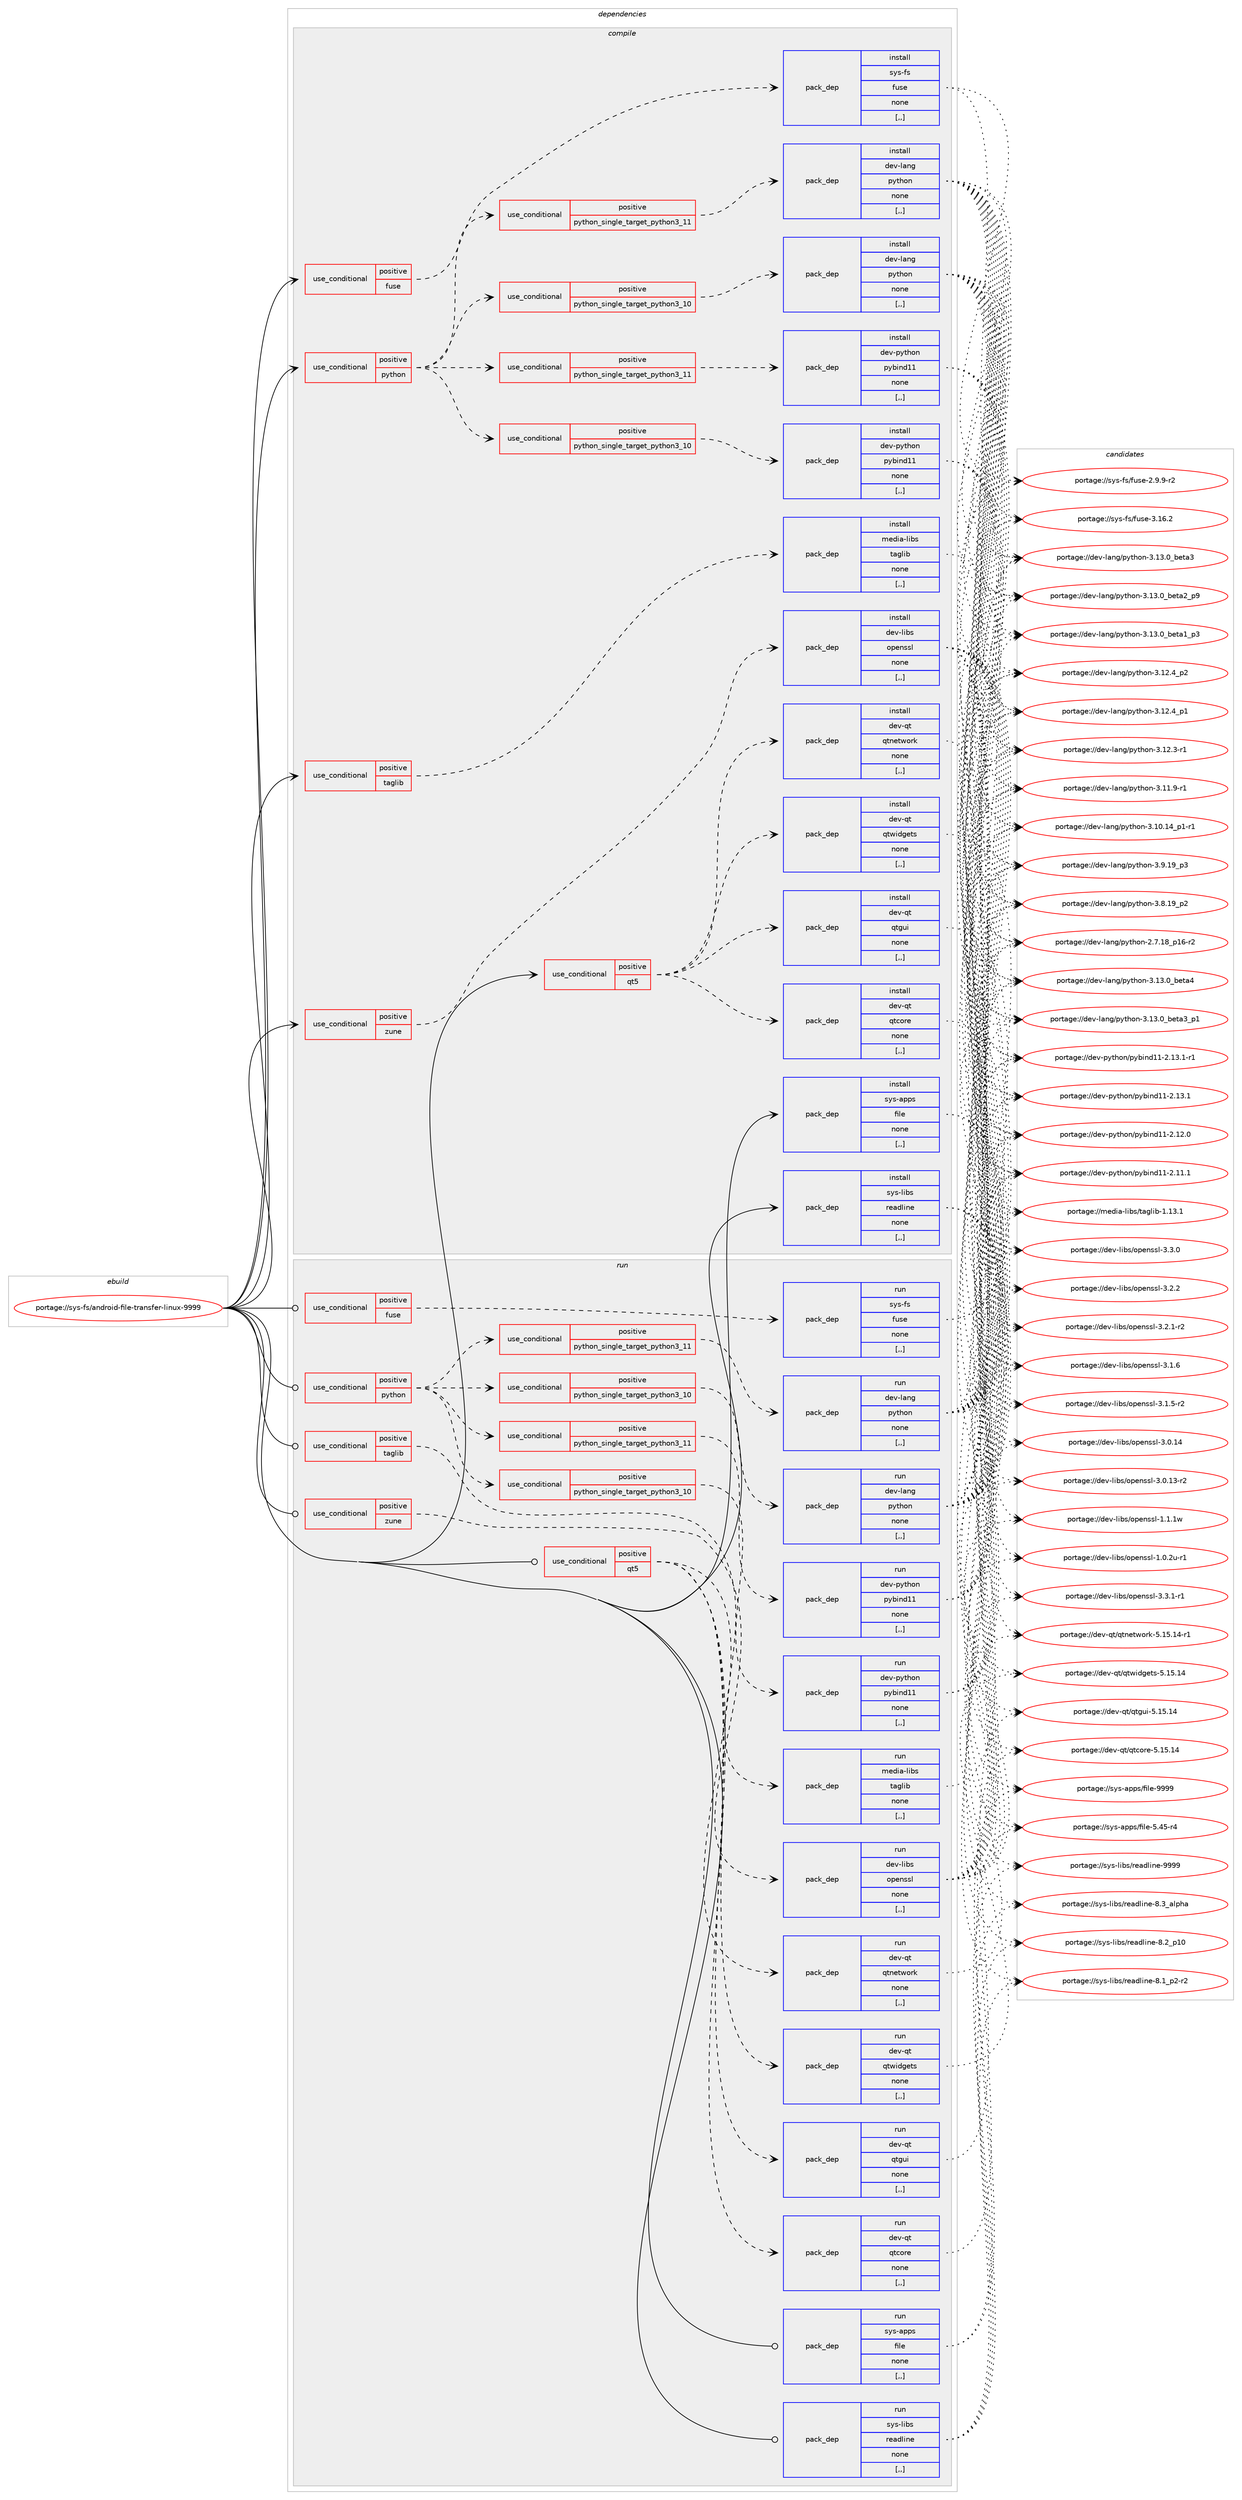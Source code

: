 digraph prolog {

# *************
# Graph options
# *************

newrank=true;
concentrate=true;
compound=true;
graph [rankdir=LR,fontname=Helvetica,fontsize=10,ranksep=1.5];#, ranksep=2.5, nodesep=0.2];
edge  [arrowhead=vee];
node  [fontname=Helvetica,fontsize=10];

# **********
# The ebuild
# **********

subgraph cluster_leftcol {
color=gray;
label=<<i>ebuild</i>>;
id [label="portage://sys-fs/android-file-transfer-linux-9999", color=red, width=4, href="../sys-fs/android-file-transfer-linux-9999.svg"];
}

# ****************
# The dependencies
# ****************

subgraph cluster_midcol {
color=gray;
label=<<i>dependencies</i>>;
subgraph cluster_compile {
fillcolor="#eeeeee";
style=filled;
label=<<i>compile</i>>;
subgraph cond115797 {
dependency434969 [label=<<TABLE BORDER="0" CELLBORDER="1" CELLSPACING="0" CELLPADDING="4"><TR><TD ROWSPAN="3" CELLPADDING="10">use_conditional</TD></TR><TR><TD>positive</TD></TR><TR><TD>fuse</TD></TR></TABLE>>, shape=none, color=red];
subgraph pack316204 {
dependency434970 [label=<<TABLE BORDER="0" CELLBORDER="1" CELLSPACING="0" CELLPADDING="4" WIDTH="220"><TR><TD ROWSPAN="6" CELLPADDING="30">pack_dep</TD></TR><TR><TD WIDTH="110">install</TD></TR><TR><TD>sys-fs</TD></TR><TR><TD>fuse</TD></TR><TR><TD>none</TD></TR><TR><TD>[,,]</TD></TR></TABLE>>, shape=none, color=blue];
}
dependency434969:e -> dependency434970:w [weight=20,style="dashed",arrowhead="vee"];
}
id:e -> dependency434969:w [weight=20,style="solid",arrowhead="vee"];
subgraph cond115798 {
dependency434971 [label=<<TABLE BORDER="0" CELLBORDER="1" CELLSPACING="0" CELLPADDING="4"><TR><TD ROWSPAN="3" CELLPADDING="10">use_conditional</TD></TR><TR><TD>positive</TD></TR><TR><TD>python</TD></TR></TABLE>>, shape=none, color=red];
subgraph cond115799 {
dependency434972 [label=<<TABLE BORDER="0" CELLBORDER="1" CELLSPACING="0" CELLPADDING="4"><TR><TD ROWSPAN="3" CELLPADDING="10">use_conditional</TD></TR><TR><TD>positive</TD></TR><TR><TD>python_single_target_python3_10</TD></TR></TABLE>>, shape=none, color=red];
subgraph pack316205 {
dependency434973 [label=<<TABLE BORDER="0" CELLBORDER="1" CELLSPACING="0" CELLPADDING="4" WIDTH="220"><TR><TD ROWSPAN="6" CELLPADDING="30">pack_dep</TD></TR><TR><TD WIDTH="110">install</TD></TR><TR><TD>dev-lang</TD></TR><TR><TD>python</TD></TR><TR><TD>none</TD></TR><TR><TD>[,,]</TD></TR></TABLE>>, shape=none, color=blue];
}
dependency434972:e -> dependency434973:w [weight=20,style="dashed",arrowhead="vee"];
}
dependency434971:e -> dependency434972:w [weight=20,style="dashed",arrowhead="vee"];
subgraph cond115800 {
dependency434974 [label=<<TABLE BORDER="0" CELLBORDER="1" CELLSPACING="0" CELLPADDING="4"><TR><TD ROWSPAN="3" CELLPADDING="10">use_conditional</TD></TR><TR><TD>positive</TD></TR><TR><TD>python_single_target_python3_11</TD></TR></TABLE>>, shape=none, color=red];
subgraph pack316206 {
dependency434975 [label=<<TABLE BORDER="0" CELLBORDER="1" CELLSPACING="0" CELLPADDING="4" WIDTH="220"><TR><TD ROWSPAN="6" CELLPADDING="30">pack_dep</TD></TR><TR><TD WIDTH="110">install</TD></TR><TR><TD>dev-lang</TD></TR><TR><TD>python</TD></TR><TR><TD>none</TD></TR><TR><TD>[,,]</TD></TR></TABLE>>, shape=none, color=blue];
}
dependency434974:e -> dependency434975:w [weight=20,style="dashed",arrowhead="vee"];
}
dependency434971:e -> dependency434974:w [weight=20,style="dashed",arrowhead="vee"];
subgraph cond115801 {
dependency434976 [label=<<TABLE BORDER="0" CELLBORDER="1" CELLSPACING="0" CELLPADDING="4"><TR><TD ROWSPAN="3" CELLPADDING="10">use_conditional</TD></TR><TR><TD>positive</TD></TR><TR><TD>python_single_target_python3_10</TD></TR></TABLE>>, shape=none, color=red];
subgraph pack316207 {
dependency434977 [label=<<TABLE BORDER="0" CELLBORDER="1" CELLSPACING="0" CELLPADDING="4" WIDTH="220"><TR><TD ROWSPAN="6" CELLPADDING="30">pack_dep</TD></TR><TR><TD WIDTH="110">install</TD></TR><TR><TD>dev-python</TD></TR><TR><TD>pybind11</TD></TR><TR><TD>none</TD></TR><TR><TD>[,,]</TD></TR></TABLE>>, shape=none, color=blue];
}
dependency434976:e -> dependency434977:w [weight=20,style="dashed",arrowhead="vee"];
}
dependency434971:e -> dependency434976:w [weight=20,style="dashed",arrowhead="vee"];
subgraph cond115802 {
dependency434978 [label=<<TABLE BORDER="0" CELLBORDER="1" CELLSPACING="0" CELLPADDING="4"><TR><TD ROWSPAN="3" CELLPADDING="10">use_conditional</TD></TR><TR><TD>positive</TD></TR><TR><TD>python_single_target_python3_11</TD></TR></TABLE>>, shape=none, color=red];
subgraph pack316208 {
dependency434979 [label=<<TABLE BORDER="0" CELLBORDER="1" CELLSPACING="0" CELLPADDING="4" WIDTH="220"><TR><TD ROWSPAN="6" CELLPADDING="30">pack_dep</TD></TR><TR><TD WIDTH="110">install</TD></TR><TR><TD>dev-python</TD></TR><TR><TD>pybind11</TD></TR><TR><TD>none</TD></TR><TR><TD>[,,]</TD></TR></TABLE>>, shape=none, color=blue];
}
dependency434978:e -> dependency434979:w [weight=20,style="dashed",arrowhead="vee"];
}
dependency434971:e -> dependency434978:w [weight=20,style="dashed",arrowhead="vee"];
}
id:e -> dependency434971:w [weight=20,style="solid",arrowhead="vee"];
subgraph cond115803 {
dependency434980 [label=<<TABLE BORDER="0" CELLBORDER="1" CELLSPACING="0" CELLPADDING="4"><TR><TD ROWSPAN="3" CELLPADDING="10">use_conditional</TD></TR><TR><TD>positive</TD></TR><TR><TD>qt5</TD></TR></TABLE>>, shape=none, color=red];
subgraph pack316209 {
dependency434981 [label=<<TABLE BORDER="0" CELLBORDER="1" CELLSPACING="0" CELLPADDING="4" WIDTH="220"><TR><TD ROWSPAN="6" CELLPADDING="30">pack_dep</TD></TR><TR><TD WIDTH="110">install</TD></TR><TR><TD>dev-qt</TD></TR><TR><TD>qtcore</TD></TR><TR><TD>none</TD></TR><TR><TD>[,,]</TD></TR></TABLE>>, shape=none, color=blue];
}
dependency434980:e -> dependency434981:w [weight=20,style="dashed",arrowhead="vee"];
subgraph pack316210 {
dependency434982 [label=<<TABLE BORDER="0" CELLBORDER="1" CELLSPACING="0" CELLPADDING="4" WIDTH="220"><TR><TD ROWSPAN="6" CELLPADDING="30">pack_dep</TD></TR><TR><TD WIDTH="110">install</TD></TR><TR><TD>dev-qt</TD></TR><TR><TD>qtgui</TD></TR><TR><TD>none</TD></TR><TR><TD>[,,]</TD></TR></TABLE>>, shape=none, color=blue];
}
dependency434980:e -> dependency434982:w [weight=20,style="dashed",arrowhead="vee"];
subgraph pack316211 {
dependency434983 [label=<<TABLE BORDER="0" CELLBORDER="1" CELLSPACING="0" CELLPADDING="4" WIDTH="220"><TR><TD ROWSPAN="6" CELLPADDING="30">pack_dep</TD></TR><TR><TD WIDTH="110">install</TD></TR><TR><TD>dev-qt</TD></TR><TR><TD>qtnetwork</TD></TR><TR><TD>none</TD></TR><TR><TD>[,,]</TD></TR></TABLE>>, shape=none, color=blue];
}
dependency434980:e -> dependency434983:w [weight=20,style="dashed",arrowhead="vee"];
subgraph pack316212 {
dependency434984 [label=<<TABLE BORDER="0" CELLBORDER="1" CELLSPACING="0" CELLPADDING="4" WIDTH="220"><TR><TD ROWSPAN="6" CELLPADDING="30">pack_dep</TD></TR><TR><TD WIDTH="110">install</TD></TR><TR><TD>dev-qt</TD></TR><TR><TD>qtwidgets</TD></TR><TR><TD>none</TD></TR><TR><TD>[,,]</TD></TR></TABLE>>, shape=none, color=blue];
}
dependency434980:e -> dependency434984:w [weight=20,style="dashed",arrowhead="vee"];
}
id:e -> dependency434980:w [weight=20,style="solid",arrowhead="vee"];
subgraph cond115804 {
dependency434985 [label=<<TABLE BORDER="0" CELLBORDER="1" CELLSPACING="0" CELLPADDING="4"><TR><TD ROWSPAN="3" CELLPADDING="10">use_conditional</TD></TR><TR><TD>positive</TD></TR><TR><TD>taglib</TD></TR></TABLE>>, shape=none, color=red];
subgraph pack316213 {
dependency434986 [label=<<TABLE BORDER="0" CELLBORDER="1" CELLSPACING="0" CELLPADDING="4" WIDTH="220"><TR><TD ROWSPAN="6" CELLPADDING="30">pack_dep</TD></TR><TR><TD WIDTH="110">install</TD></TR><TR><TD>media-libs</TD></TR><TR><TD>taglib</TD></TR><TR><TD>none</TD></TR><TR><TD>[,,]</TD></TR></TABLE>>, shape=none, color=blue];
}
dependency434985:e -> dependency434986:w [weight=20,style="dashed",arrowhead="vee"];
}
id:e -> dependency434985:w [weight=20,style="solid",arrowhead="vee"];
subgraph cond115805 {
dependency434987 [label=<<TABLE BORDER="0" CELLBORDER="1" CELLSPACING="0" CELLPADDING="4"><TR><TD ROWSPAN="3" CELLPADDING="10">use_conditional</TD></TR><TR><TD>positive</TD></TR><TR><TD>zune</TD></TR></TABLE>>, shape=none, color=red];
subgraph pack316214 {
dependency434988 [label=<<TABLE BORDER="0" CELLBORDER="1" CELLSPACING="0" CELLPADDING="4" WIDTH="220"><TR><TD ROWSPAN="6" CELLPADDING="30">pack_dep</TD></TR><TR><TD WIDTH="110">install</TD></TR><TR><TD>dev-libs</TD></TR><TR><TD>openssl</TD></TR><TR><TD>none</TD></TR><TR><TD>[,,]</TD></TR></TABLE>>, shape=none, color=blue];
}
dependency434987:e -> dependency434988:w [weight=20,style="dashed",arrowhead="vee"];
}
id:e -> dependency434987:w [weight=20,style="solid",arrowhead="vee"];
subgraph pack316215 {
dependency434989 [label=<<TABLE BORDER="0" CELLBORDER="1" CELLSPACING="0" CELLPADDING="4" WIDTH="220"><TR><TD ROWSPAN="6" CELLPADDING="30">pack_dep</TD></TR><TR><TD WIDTH="110">install</TD></TR><TR><TD>sys-apps</TD></TR><TR><TD>file</TD></TR><TR><TD>none</TD></TR><TR><TD>[,,]</TD></TR></TABLE>>, shape=none, color=blue];
}
id:e -> dependency434989:w [weight=20,style="solid",arrowhead="vee"];
subgraph pack316216 {
dependency434990 [label=<<TABLE BORDER="0" CELLBORDER="1" CELLSPACING="0" CELLPADDING="4" WIDTH="220"><TR><TD ROWSPAN="6" CELLPADDING="30">pack_dep</TD></TR><TR><TD WIDTH="110">install</TD></TR><TR><TD>sys-libs</TD></TR><TR><TD>readline</TD></TR><TR><TD>none</TD></TR><TR><TD>[,,]</TD></TR></TABLE>>, shape=none, color=blue];
}
id:e -> dependency434990:w [weight=20,style="solid",arrowhead="vee"];
}
subgraph cluster_compileandrun {
fillcolor="#eeeeee";
style=filled;
label=<<i>compile and run</i>>;
}
subgraph cluster_run {
fillcolor="#eeeeee";
style=filled;
label=<<i>run</i>>;
subgraph cond115806 {
dependency434991 [label=<<TABLE BORDER="0" CELLBORDER="1" CELLSPACING="0" CELLPADDING="4"><TR><TD ROWSPAN="3" CELLPADDING="10">use_conditional</TD></TR><TR><TD>positive</TD></TR><TR><TD>fuse</TD></TR></TABLE>>, shape=none, color=red];
subgraph pack316217 {
dependency434992 [label=<<TABLE BORDER="0" CELLBORDER="1" CELLSPACING="0" CELLPADDING="4" WIDTH="220"><TR><TD ROWSPAN="6" CELLPADDING="30">pack_dep</TD></TR><TR><TD WIDTH="110">run</TD></TR><TR><TD>sys-fs</TD></TR><TR><TD>fuse</TD></TR><TR><TD>none</TD></TR><TR><TD>[,,]</TD></TR></TABLE>>, shape=none, color=blue];
}
dependency434991:e -> dependency434992:w [weight=20,style="dashed",arrowhead="vee"];
}
id:e -> dependency434991:w [weight=20,style="solid",arrowhead="odot"];
subgraph cond115807 {
dependency434993 [label=<<TABLE BORDER="0" CELLBORDER="1" CELLSPACING="0" CELLPADDING="4"><TR><TD ROWSPAN="3" CELLPADDING="10">use_conditional</TD></TR><TR><TD>positive</TD></TR><TR><TD>python</TD></TR></TABLE>>, shape=none, color=red];
subgraph cond115808 {
dependency434994 [label=<<TABLE BORDER="0" CELLBORDER="1" CELLSPACING="0" CELLPADDING="4"><TR><TD ROWSPAN="3" CELLPADDING="10">use_conditional</TD></TR><TR><TD>positive</TD></TR><TR><TD>python_single_target_python3_10</TD></TR></TABLE>>, shape=none, color=red];
subgraph pack316218 {
dependency434995 [label=<<TABLE BORDER="0" CELLBORDER="1" CELLSPACING="0" CELLPADDING="4" WIDTH="220"><TR><TD ROWSPAN="6" CELLPADDING="30">pack_dep</TD></TR><TR><TD WIDTH="110">run</TD></TR><TR><TD>dev-lang</TD></TR><TR><TD>python</TD></TR><TR><TD>none</TD></TR><TR><TD>[,,]</TD></TR></TABLE>>, shape=none, color=blue];
}
dependency434994:e -> dependency434995:w [weight=20,style="dashed",arrowhead="vee"];
}
dependency434993:e -> dependency434994:w [weight=20,style="dashed",arrowhead="vee"];
subgraph cond115809 {
dependency434996 [label=<<TABLE BORDER="0" CELLBORDER="1" CELLSPACING="0" CELLPADDING="4"><TR><TD ROWSPAN="3" CELLPADDING="10">use_conditional</TD></TR><TR><TD>positive</TD></TR><TR><TD>python_single_target_python3_11</TD></TR></TABLE>>, shape=none, color=red];
subgraph pack316219 {
dependency434997 [label=<<TABLE BORDER="0" CELLBORDER="1" CELLSPACING="0" CELLPADDING="4" WIDTH="220"><TR><TD ROWSPAN="6" CELLPADDING="30">pack_dep</TD></TR><TR><TD WIDTH="110">run</TD></TR><TR><TD>dev-lang</TD></TR><TR><TD>python</TD></TR><TR><TD>none</TD></TR><TR><TD>[,,]</TD></TR></TABLE>>, shape=none, color=blue];
}
dependency434996:e -> dependency434997:w [weight=20,style="dashed",arrowhead="vee"];
}
dependency434993:e -> dependency434996:w [weight=20,style="dashed",arrowhead="vee"];
subgraph cond115810 {
dependency434998 [label=<<TABLE BORDER="0" CELLBORDER="1" CELLSPACING="0" CELLPADDING="4"><TR><TD ROWSPAN="3" CELLPADDING="10">use_conditional</TD></TR><TR><TD>positive</TD></TR><TR><TD>python_single_target_python3_10</TD></TR></TABLE>>, shape=none, color=red];
subgraph pack316220 {
dependency434999 [label=<<TABLE BORDER="0" CELLBORDER="1" CELLSPACING="0" CELLPADDING="4" WIDTH="220"><TR><TD ROWSPAN="6" CELLPADDING="30">pack_dep</TD></TR><TR><TD WIDTH="110">run</TD></TR><TR><TD>dev-python</TD></TR><TR><TD>pybind11</TD></TR><TR><TD>none</TD></TR><TR><TD>[,,]</TD></TR></TABLE>>, shape=none, color=blue];
}
dependency434998:e -> dependency434999:w [weight=20,style="dashed",arrowhead="vee"];
}
dependency434993:e -> dependency434998:w [weight=20,style="dashed",arrowhead="vee"];
subgraph cond115811 {
dependency435000 [label=<<TABLE BORDER="0" CELLBORDER="1" CELLSPACING="0" CELLPADDING="4"><TR><TD ROWSPAN="3" CELLPADDING="10">use_conditional</TD></TR><TR><TD>positive</TD></TR><TR><TD>python_single_target_python3_11</TD></TR></TABLE>>, shape=none, color=red];
subgraph pack316221 {
dependency435001 [label=<<TABLE BORDER="0" CELLBORDER="1" CELLSPACING="0" CELLPADDING="4" WIDTH="220"><TR><TD ROWSPAN="6" CELLPADDING="30">pack_dep</TD></TR><TR><TD WIDTH="110">run</TD></TR><TR><TD>dev-python</TD></TR><TR><TD>pybind11</TD></TR><TR><TD>none</TD></TR><TR><TD>[,,]</TD></TR></TABLE>>, shape=none, color=blue];
}
dependency435000:e -> dependency435001:w [weight=20,style="dashed",arrowhead="vee"];
}
dependency434993:e -> dependency435000:w [weight=20,style="dashed",arrowhead="vee"];
}
id:e -> dependency434993:w [weight=20,style="solid",arrowhead="odot"];
subgraph cond115812 {
dependency435002 [label=<<TABLE BORDER="0" CELLBORDER="1" CELLSPACING="0" CELLPADDING="4"><TR><TD ROWSPAN="3" CELLPADDING="10">use_conditional</TD></TR><TR><TD>positive</TD></TR><TR><TD>qt5</TD></TR></TABLE>>, shape=none, color=red];
subgraph pack316222 {
dependency435003 [label=<<TABLE BORDER="0" CELLBORDER="1" CELLSPACING="0" CELLPADDING="4" WIDTH="220"><TR><TD ROWSPAN="6" CELLPADDING="30">pack_dep</TD></TR><TR><TD WIDTH="110">run</TD></TR><TR><TD>dev-qt</TD></TR><TR><TD>qtcore</TD></TR><TR><TD>none</TD></TR><TR><TD>[,,]</TD></TR></TABLE>>, shape=none, color=blue];
}
dependency435002:e -> dependency435003:w [weight=20,style="dashed",arrowhead="vee"];
subgraph pack316223 {
dependency435004 [label=<<TABLE BORDER="0" CELLBORDER="1" CELLSPACING="0" CELLPADDING="4" WIDTH="220"><TR><TD ROWSPAN="6" CELLPADDING="30">pack_dep</TD></TR><TR><TD WIDTH="110">run</TD></TR><TR><TD>dev-qt</TD></TR><TR><TD>qtgui</TD></TR><TR><TD>none</TD></TR><TR><TD>[,,]</TD></TR></TABLE>>, shape=none, color=blue];
}
dependency435002:e -> dependency435004:w [weight=20,style="dashed",arrowhead="vee"];
subgraph pack316224 {
dependency435005 [label=<<TABLE BORDER="0" CELLBORDER="1" CELLSPACING="0" CELLPADDING="4" WIDTH="220"><TR><TD ROWSPAN="6" CELLPADDING="30">pack_dep</TD></TR><TR><TD WIDTH="110">run</TD></TR><TR><TD>dev-qt</TD></TR><TR><TD>qtnetwork</TD></TR><TR><TD>none</TD></TR><TR><TD>[,,]</TD></TR></TABLE>>, shape=none, color=blue];
}
dependency435002:e -> dependency435005:w [weight=20,style="dashed",arrowhead="vee"];
subgraph pack316225 {
dependency435006 [label=<<TABLE BORDER="0" CELLBORDER="1" CELLSPACING="0" CELLPADDING="4" WIDTH="220"><TR><TD ROWSPAN="6" CELLPADDING="30">pack_dep</TD></TR><TR><TD WIDTH="110">run</TD></TR><TR><TD>dev-qt</TD></TR><TR><TD>qtwidgets</TD></TR><TR><TD>none</TD></TR><TR><TD>[,,]</TD></TR></TABLE>>, shape=none, color=blue];
}
dependency435002:e -> dependency435006:w [weight=20,style="dashed",arrowhead="vee"];
}
id:e -> dependency435002:w [weight=20,style="solid",arrowhead="odot"];
subgraph cond115813 {
dependency435007 [label=<<TABLE BORDER="0" CELLBORDER="1" CELLSPACING="0" CELLPADDING="4"><TR><TD ROWSPAN="3" CELLPADDING="10">use_conditional</TD></TR><TR><TD>positive</TD></TR><TR><TD>taglib</TD></TR></TABLE>>, shape=none, color=red];
subgraph pack316226 {
dependency435008 [label=<<TABLE BORDER="0" CELLBORDER="1" CELLSPACING="0" CELLPADDING="4" WIDTH="220"><TR><TD ROWSPAN="6" CELLPADDING="30">pack_dep</TD></TR><TR><TD WIDTH="110">run</TD></TR><TR><TD>media-libs</TD></TR><TR><TD>taglib</TD></TR><TR><TD>none</TD></TR><TR><TD>[,,]</TD></TR></TABLE>>, shape=none, color=blue];
}
dependency435007:e -> dependency435008:w [weight=20,style="dashed",arrowhead="vee"];
}
id:e -> dependency435007:w [weight=20,style="solid",arrowhead="odot"];
subgraph cond115814 {
dependency435009 [label=<<TABLE BORDER="0" CELLBORDER="1" CELLSPACING="0" CELLPADDING="4"><TR><TD ROWSPAN="3" CELLPADDING="10">use_conditional</TD></TR><TR><TD>positive</TD></TR><TR><TD>zune</TD></TR></TABLE>>, shape=none, color=red];
subgraph pack316227 {
dependency435010 [label=<<TABLE BORDER="0" CELLBORDER="1" CELLSPACING="0" CELLPADDING="4" WIDTH="220"><TR><TD ROWSPAN="6" CELLPADDING="30">pack_dep</TD></TR><TR><TD WIDTH="110">run</TD></TR><TR><TD>dev-libs</TD></TR><TR><TD>openssl</TD></TR><TR><TD>none</TD></TR><TR><TD>[,,]</TD></TR></TABLE>>, shape=none, color=blue];
}
dependency435009:e -> dependency435010:w [weight=20,style="dashed",arrowhead="vee"];
}
id:e -> dependency435009:w [weight=20,style="solid",arrowhead="odot"];
subgraph pack316228 {
dependency435011 [label=<<TABLE BORDER="0" CELLBORDER="1" CELLSPACING="0" CELLPADDING="4" WIDTH="220"><TR><TD ROWSPAN="6" CELLPADDING="30">pack_dep</TD></TR><TR><TD WIDTH="110">run</TD></TR><TR><TD>sys-apps</TD></TR><TR><TD>file</TD></TR><TR><TD>none</TD></TR><TR><TD>[,,]</TD></TR></TABLE>>, shape=none, color=blue];
}
id:e -> dependency435011:w [weight=20,style="solid",arrowhead="odot"];
subgraph pack316229 {
dependency435012 [label=<<TABLE BORDER="0" CELLBORDER="1" CELLSPACING="0" CELLPADDING="4" WIDTH="220"><TR><TD ROWSPAN="6" CELLPADDING="30">pack_dep</TD></TR><TR><TD WIDTH="110">run</TD></TR><TR><TD>sys-libs</TD></TR><TR><TD>readline</TD></TR><TR><TD>none</TD></TR><TR><TD>[,,]</TD></TR></TABLE>>, shape=none, color=blue];
}
id:e -> dependency435012:w [weight=20,style="solid",arrowhead="odot"];
}
}

# **************
# The candidates
# **************

subgraph cluster_choices {
rank=same;
color=gray;
label=<<i>candidates</i>>;

subgraph choice316204 {
color=black;
nodesep=1;
choice115121115451021154710211711510145514649544650 [label="portage://sys-fs/fuse-3.16.2", color=red, width=4,href="../sys-fs/fuse-3.16.2.svg"];
choice11512111545102115471021171151014550465746574511450 [label="portage://sys-fs/fuse-2.9.9-r2", color=red, width=4,href="../sys-fs/fuse-2.9.9-r2.svg"];
dependency434970:e -> choice115121115451021154710211711510145514649544650:w [style=dotted,weight="100"];
dependency434970:e -> choice11512111545102115471021171151014550465746574511450:w [style=dotted,weight="100"];
}
subgraph choice316205 {
color=black;
nodesep=1;
choice1001011184510897110103471121211161041111104551464951464895981011169752 [label="portage://dev-lang/python-3.13.0_beta4", color=red, width=4,href="../dev-lang/python-3.13.0_beta4.svg"];
choice10010111845108971101034711212111610411111045514649514648959810111697519511249 [label="portage://dev-lang/python-3.13.0_beta3_p1", color=red, width=4,href="../dev-lang/python-3.13.0_beta3_p1.svg"];
choice1001011184510897110103471121211161041111104551464951464895981011169751 [label="portage://dev-lang/python-3.13.0_beta3", color=red, width=4,href="../dev-lang/python-3.13.0_beta3.svg"];
choice10010111845108971101034711212111610411111045514649514648959810111697509511257 [label="portage://dev-lang/python-3.13.0_beta2_p9", color=red, width=4,href="../dev-lang/python-3.13.0_beta2_p9.svg"];
choice10010111845108971101034711212111610411111045514649514648959810111697499511251 [label="portage://dev-lang/python-3.13.0_beta1_p3", color=red, width=4,href="../dev-lang/python-3.13.0_beta1_p3.svg"];
choice100101118451089711010347112121116104111110455146495046529511250 [label="portage://dev-lang/python-3.12.4_p2", color=red, width=4,href="../dev-lang/python-3.12.4_p2.svg"];
choice100101118451089711010347112121116104111110455146495046529511249 [label="portage://dev-lang/python-3.12.4_p1", color=red, width=4,href="../dev-lang/python-3.12.4_p1.svg"];
choice100101118451089711010347112121116104111110455146495046514511449 [label="portage://dev-lang/python-3.12.3-r1", color=red, width=4,href="../dev-lang/python-3.12.3-r1.svg"];
choice100101118451089711010347112121116104111110455146494946574511449 [label="portage://dev-lang/python-3.11.9-r1", color=red, width=4,href="../dev-lang/python-3.11.9-r1.svg"];
choice100101118451089711010347112121116104111110455146494846495295112494511449 [label="portage://dev-lang/python-3.10.14_p1-r1", color=red, width=4,href="../dev-lang/python-3.10.14_p1-r1.svg"];
choice100101118451089711010347112121116104111110455146574649579511251 [label="portage://dev-lang/python-3.9.19_p3", color=red, width=4,href="../dev-lang/python-3.9.19_p3.svg"];
choice100101118451089711010347112121116104111110455146564649579511250 [label="portage://dev-lang/python-3.8.19_p2", color=red, width=4,href="../dev-lang/python-3.8.19_p2.svg"];
choice100101118451089711010347112121116104111110455046554649569511249544511450 [label="portage://dev-lang/python-2.7.18_p16-r2", color=red, width=4,href="../dev-lang/python-2.7.18_p16-r2.svg"];
dependency434973:e -> choice1001011184510897110103471121211161041111104551464951464895981011169752:w [style=dotted,weight="100"];
dependency434973:e -> choice10010111845108971101034711212111610411111045514649514648959810111697519511249:w [style=dotted,weight="100"];
dependency434973:e -> choice1001011184510897110103471121211161041111104551464951464895981011169751:w [style=dotted,weight="100"];
dependency434973:e -> choice10010111845108971101034711212111610411111045514649514648959810111697509511257:w [style=dotted,weight="100"];
dependency434973:e -> choice10010111845108971101034711212111610411111045514649514648959810111697499511251:w [style=dotted,weight="100"];
dependency434973:e -> choice100101118451089711010347112121116104111110455146495046529511250:w [style=dotted,weight="100"];
dependency434973:e -> choice100101118451089711010347112121116104111110455146495046529511249:w [style=dotted,weight="100"];
dependency434973:e -> choice100101118451089711010347112121116104111110455146495046514511449:w [style=dotted,weight="100"];
dependency434973:e -> choice100101118451089711010347112121116104111110455146494946574511449:w [style=dotted,weight="100"];
dependency434973:e -> choice100101118451089711010347112121116104111110455146494846495295112494511449:w [style=dotted,weight="100"];
dependency434973:e -> choice100101118451089711010347112121116104111110455146574649579511251:w [style=dotted,weight="100"];
dependency434973:e -> choice100101118451089711010347112121116104111110455146564649579511250:w [style=dotted,weight="100"];
dependency434973:e -> choice100101118451089711010347112121116104111110455046554649569511249544511450:w [style=dotted,weight="100"];
}
subgraph choice316206 {
color=black;
nodesep=1;
choice1001011184510897110103471121211161041111104551464951464895981011169752 [label="portage://dev-lang/python-3.13.0_beta4", color=red, width=4,href="../dev-lang/python-3.13.0_beta4.svg"];
choice10010111845108971101034711212111610411111045514649514648959810111697519511249 [label="portage://dev-lang/python-3.13.0_beta3_p1", color=red, width=4,href="../dev-lang/python-3.13.0_beta3_p1.svg"];
choice1001011184510897110103471121211161041111104551464951464895981011169751 [label="portage://dev-lang/python-3.13.0_beta3", color=red, width=4,href="../dev-lang/python-3.13.0_beta3.svg"];
choice10010111845108971101034711212111610411111045514649514648959810111697509511257 [label="portage://dev-lang/python-3.13.0_beta2_p9", color=red, width=4,href="../dev-lang/python-3.13.0_beta2_p9.svg"];
choice10010111845108971101034711212111610411111045514649514648959810111697499511251 [label="portage://dev-lang/python-3.13.0_beta1_p3", color=red, width=4,href="../dev-lang/python-3.13.0_beta1_p3.svg"];
choice100101118451089711010347112121116104111110455146495046529511250 [label="portage://dev-lang/python-3.12.4_p2", color=red, width=4,href="../dev-lang/python-3.12.4_p2.svg"];
choice100101118451089711010347112121116104111110455146495046529511249 [label="portage://dev-lang/python-3.12.4_p1", color=red, width=4,href="../dev-lang/python-3.12.4_p1.svg"];
choice100101118451089711010347112121116104111110455146495046514511449 [label="portage://dev-lang/python-3.12.3-r1", color=red, width=4,href="../dev-lang/python-3.12.3-r1.svg"];
choice100101118451089711010347112121116104111110455146494946574511449 [label="portage://dev-lang/python-3.11.9-r1", color=red, width=4,href="../dev-lang/python-3.11.9-r1.svg"];
choice100101118451089711010347112121116104111110455146494846495295112494511449 [label="portage://dev-lang/python-3.10.14_p1-r1", color=red, width=4,href="../dev-lang/python-3.10.14_p1-r1.svg"];
choice100101118451089711010347112121116104111110455146574649579511251 [label="portage://dev-lang/python-3.9.19_p3", color=red, width=4,href="../dev-lang/python-3.9.19_p3.svg"];
choice100101118451089711010347112121116104111110455146564649579511250 [label="portage://dev-lang/python-3.8.19_p2", color=red, width=4,href="../dev-lang/python-3.8.19_p2.svg"];
choice100101118451089711010347112121116104111110455046554649569511249544511450 [label="portage://dev-lang/python-2.7.18_p16-r2", color=red, width=4,href="../dev-lang/python-2.7.18_p16-r2.svg"];
dependency434975:e -> choice1001011184510897110103471121211161041111104551464951464895981011169752:w [style=dotted,weight="100"];
dependency434975:e -> choice10010111845108971101034711212111610411111045514649514648959810111697519511249:w [style=dotted,weight="100"];
dependency434975:e -> choice1001011184510897110103471121211161041111104551464951464895981011169751:w [style=dotted,weight="100"];
dependency434975:e -> choice10010111845108971101034711212111610411111045514649514648959810111697509511257:w [style=dotted,weight="100"];
dependency434975:e -> choice10010111845108971101034711212111610411111045514649514648959810111697499511251:w [style=dotted,weight="100"];
dependency434975:e -> choice100101118451089711010347112121116104111110455146495046529511250:w [style=dotted,weight="100"];
dependency434975:e -> choice100101118451089711010347112121116104111110455146495046529511249:w [style=dotted,weight="100"];
dependency434975:e -> choice100101118451089711010347112121116104111110455146495046514511449:w [style=dotted,weight="100"];
dependency434975:e -> choice100101118451089711010347112121116104111110455146494946574511449:w [style=dotted,weight="100"];
dependency434975:e -> choice100101118451089711010347112121116104111110455146494846495295112494511449:w [style=dotted,weight="100"];
dependency434975:e -> choice100101118451089711010347112121116104111110455146574649579511251:w [style=dotted,weight="100"];
dependency434975:e -> choice100101118451089711010347112121116104111110455146564649579511250:w [style=dotted,weight="100"];
dependency434975:e -> choice100101118451089711010347112121116104111110455046554649569511249544511450:w [style=dotted,weight="100"];
}
subgraph choice316207 {
color=black;
nodesep=1;
choice1001011184511212111610411111047112121981051101004949455046495146494511449 [label="portage://dev-python/pybind11-2.13.1-r1", color=red, width=4,href="../dev-python/pybind11-2.13.1-r1.svg"];
choice100101118451121211161041111104711212198105110100494945504649514649 [label="portage://dev-python/pybind11-2.13.1", color=red, width=4,href="../dev-python/pybind11-2.13.1.svg"];
choice100101118451121211161041111104711212198105110100494945504649504648 [label="portage://dev-python/pybind11-2.12.0", color=red, width=4,href="../dev-python/pybind11-2.12.0.svg"];
choice100101118451121211161041111104711212198105110100494945504649494649 [label="portage://dev-python/pybind11-2.11.1", color=red, width=4,href="../dev-python/pybind11-2.11.1.svg"];
dependency434977:e -> choice1001011184511212111610411111047112121981051101004949455046495146494511449:w [style=dotted,weight="100"];
dependency434977:e -> choice100101118451121211161041111104711212198105110100494945504649514649:w [style=dotted,weight="100"];
dependency434977:e -> choice100101118451121211161041111104711212198105110100494945504649504648:w [style=dotted,weight="100"];
dependency434977:e -> choice100101118451121211161041111104711212198105110100494945504649494649:w [style=dotted,weight="100"];
}
subgraph choice316208 {
color=black;
nodesep=1;
choice1001011184511212111610411111047112121981051101004949455046495146494511449 [label="portage://dev-python/pybind11-2.13.1-r1", color=red, width=4,href="../dev-python/pybind11-2.13.1-r1.svg"];
choice100101118451121211161041111104711212198105110100494945504649514649 [label="portage://dev-python/pybind11-2.13.1", color=red, width=4,href="../dev-python/pybind11-2.13.1.svg"];
choice100101118451121211161041111104711212198105110100494945504649504648 [label="portage://dev-python/pybind11-2.12.0", color=red, width=4,href="../dev-python/pybind11-2.12.0.svg"];
choice100101118451121211161041111104711212198105110100494945504649494649 [label="portage://dev-python/pybind11-2.11.1", color=red, width=4,href="../dev-python/pybind11-2.11.1.svg"];
dependency434979:e -> choice1001011184511212111610411111047112121981051101004949455046495146494511449:w [style=dotted,weight="100"];
dependency434979:e -> choice100101118451121211161041111104711212198105110100494945504649514649:w [style=dotted,weight="100"];
dependency434979:e -> choice100101118451121211161041111104711212198105110100494945504649504648:w [style=dotted,weight="100"];
dependency434979:e -> choice100101118451121211161041111104711212198105110100494945504649494649:w [style=dotted,weight="100"];
}
subgraph choice316209 {
color=black;
nodesep=1;
choice1001011184511311647113116991111141014553464953464952 [label="portage://dev-qt/qtcore-5.15.14", color=red, width=4,href="../dev-qt/qtcore-5.15.14.svg"];
dependency434981:e -> choice1001011184511311647113116991111141014553464953464952:w [style=dotted,weight="100"];
}
subgraph choice316210 {
color=black;
nodesep=1;
choice10010111845113116471131161031171054553464953464952 [label="portage://dev-qt/qtgui-5.15.14", color=red, width=4,href="../dev-qt/qtgui-5.15.14.svg"];
dependency434982:e -> choice10010111845113116471131161031171054553464953464952:w [style=dotted,weight="100"];
}
subgraph choice316211 {
color=black;
nodesep=1;
choice100101118451131164711311611010111611911111410745534649534649524511449 [label="portage://dev-qt/qtnetwork-5.15.14-r1", color=red, width=4,href="../dev-qt/qtnetwork-5.15.14-r1.svg"];
dependency434983:e -> choice100101118451131164711311611010111611911111410745534649534649524511449:w [style=dotted,weight="100"];
}
subgraph choice316212 {
color=black;
nodesep=1;
choice10010111845113116471131161191051001031011161154553464953464952 [label="portage://dev-qt/qtwidgets-5.15.14", color=red, width=4,href="../dev-qt/qtwidgets-5.15.14.svg"];
dependency434984:e -> choice10010111845113116471131161191051001031011161154553464953464952:w [style=dotted,weight="100"];
}
subgraph choice316213 {
color=black;
nodesep=1;
choice10910110010597451081059811547116971031081059845494649514649 [label="portage://media-libs/taglib-1.13.1", color=red, width=4,href="../media-libs/taglib-1.13.1.svg"];
dependency434986:e -> choice10910110010597451081059811547116971031081059845494649514649:w [style=dotted,weight="100"];
}
subgraph choice316214 {
color=black;
nodesep=1;
choice1001011184510810598115471111121011101151151084551465146494511449 [label="portage://dev-libs/openssl-3.3.1-r1", color=red, width=4,href="../dev-libs/openssl-3.3.1-r1.svg"];
choice100101118451081059811547111112101110115115108455146514648 [label="portage://dev-libs/openssl-3.3.0", color=red, width=4,href="../dev-libs/openssl-3.3.0.svg"];
choice100101118451081059811547111112101110115115108455146504650 [label="portage://dev-libs/openssl-3.2.2", color=red, width=4,href="../dev-libs/openssl-3.2.2.svg"];
choice1001011184510810598115471111121011101151151084551465046494511450 [label="portage://dev-libs/openssl-3.2.1-r2", color=red, width=4,href="../dev-libs/openssl-3.2.1-r2.svg"];
choice100101118451081059811547111112101110115115108455146494654 [label="portage://dev-libs/openssl-3.1.6", color=red, width=4,href="../dev-libs/openssl-3.1.6.svg"];
choice1001011184510810598115471111121011101151151084551464946534511450 [label="portage://dev-libs/openssl-3.1.5-r2", color=red, width=4,href="../dev-libs/openssl-3.1.5-r2.svg"];
choice10010111845108105981154711111210111011511510845514648464952 [label="portage://dev-libs/openssl-3.0.14", color=red, width=4,href="../dev-libs/openssl-3.0.14.svg"];
choice100101118451081059811547111112101110115115108455146484649514511450 [label="portage://dev-libs/openssl-3.0.13-r2", color=red, width=4,href="../dev-libs/openssl-3.0.13-r2.svg"];
choice100101118451081059811547111112101110115115108454946494649119 [label="portage://dev-libs/openssl-1.1.1w", color=red, width=4,href="../dev-libs/openssl-1.1.1w.svg"];
choice1001011184510810598115471111121011101151151084549464846501174511449 [label="portage://dev-libs/openssl-1.0.2u-r1", color=red, width=4,href="../dev-libs/openssl-1.0.2u-r1.svg"];
dependency434988:e -> choice1001011184510810598115471111121011101151151084551465146494511449:w [style=dotted,weight="100"];
dependency434988:e -> choice100101118451081059811547111112101110115115108455146514648:w [style=dotted,weight="100"];
dependency434988:e -> choice100101118451081059811547111112101110115115108455146504650:w [style=dotted,weight="100"];
dependency434988:e -> choice1001011184510810598115471111121011101151151084551465046494511450:w [style=dotted,weight="100"];
dependency434988:e -> choice100101118451081059811547111112101110115115108455146494654:w [style=dotted,weight="100"];
dependency434988:e -> choice1001011184510810598115471111121011101151151084551464946534511450:w [style=dotted,weight="100"];
dependency434988:e -> choice10010111845108105981154711111210111011511510845514648464952:w [style=dotted,weight="100"];
dependency434988:e -> choice100101118451081059811547111112101110115115108455146484649514511450:w [style=dotted,weight="100"];
dependency434988:e -> choice100101118451081059811547111112101110115115108454946494649119:w [style=dotted,weight="100"];
dependency434988:e -> choice1001011184510810598115471111121011101151151084549464846501174511449:w [style=dotted,weight="100"];
}
subgraph choice316215 {
color=black;
nodesep=1;
choice1151211154597112112115471021051081014557575757 [label="portage://sys-apps/file-9999", color=red, width=4,href="../sys-apps/file-9999.svg"];
choice11512111545971121121154710210510810145534652534511452 [label="portage://sys-apps/file-5.45-r4", color=red, width=4,href="../sys-apps/file-5.45-r4.svg"];
dependency434989:e -> choice1151211154597112112115471021051081014557575757:w [style=dotted,weight="100"];
dependency434989:e -> choice11512111545971121121154710210510810145534652534511452:w [style=dotted,weight="100"];
}
subgraph choice316216 {
color=black;
nodesep=1;
choice115121115451081059811547114101971001081051101014557575757 [label="portage://sys-libs/readline-9999", color=red, width=4,href="../sys-libs/readline-9999.svg"];
choice1151211154510810598115471141019710010810511010145564651959710811210497 [label="portage://sys-libs/readline-8.3_alpha", color=red, width=4,href="../sys-libs/readline-8.3_alpha.svg"];
choice1151211154510810598115471141019710010810511010145564650951124948 [label="portage://sys-libs/readline-8.2_p10", color=red, width=4,href="../sys-libs/readline-8.2_p10.svg"];
choice115121115451081059811547114101971001081051101014556464995112504511450 [label="portage://sys-libs/readline-8.1_p2-r2", color=red, width=4,href="../sys-libs/readline-8.1_p2-r2.svg"];
dependency434990:e -> choice115121115451081059811547114101971001081051101014557575757:w [style=dotted,weight="100"];
dependency434990:e -> choice1151211154510810598115471141019710010810511010145564651959710811210497:w [style=dotted,weight="100"];
dependency434990:e -> choice1151211154510810598115471141019710010810511010145564650951124948:w [style=dotted,weight="100"];
dependency434990:e -> choice115121115451081059811547114101971001081051101014556464995112504511450:w [style=dotted,weight="100"];
}
subgraph choice316217 {
color=black;
nodesep=1;
choice115121115451021154710211711510145514649544650 [label="portage://sys-fs/fuse-3.16.2", color=red, width=4,href="../sys-fs/fuse-3.16.2.svg"];
choice11512111545102115471021171151014550465746574511450 [label="portage://sys-fs/fuse-2.9.9-r2", color=red, width=4,href="../sys-fs/fuse-2.9.9-r2.svg"];
dependency434992:e -> choice115121115451021154710211711510145514649544650:w [style=dotted,weight="100"];
dependency434992:e -> choice11512111545102115471021171151014550465746574511450:w [style=dotted,weight="100"];
}
subgraph choice316218 {
color=black;
nodesep=1;
choice1001011184510897110103471121211161041111104551464951464895981011169752 [label="portage://dev-lang/python-3.13.0_beta4", color=red, width=4,href="../dev-lang/python-3.13.0_beta4.svg"];
choice10010111845108971101034711212111610411111045514649514648959810111697519511249 [label="portage://dev-lang/python-3.13.0_beta3_p1", color=red, width=4,href="../dev-lang/python-3.13.0_beta3_p1.svg"];
choice1001011184510897110103471121211161041111104551464951464895981011169751 [label="portage://dev-lang/python-3.13.0_beta3", color=red, width=4,href="../dev-lang/python-3.13.0_beta3.svg"];
choice10010111845108971101034711212111610411111045514649514648959810111697509511257 [label="portage://dev-lang/python-3.13.0_beta2_p9", color=red, width=4,href="../dev-lang/python-3.13.0_beta2_p9.svg"];
choice10010111845108971101034711212111610411111045514649514648959810111697499511251 [label="portage://dev-lang/python-3.13.0_beta1_p3", color=red, width=4,href="../dev-lang/python-3.13.0_beta1_p3.svg"];
choice100101118451089711010347112121116104111110455146495046529511250 [label="portage://dev-lang/python-3.12.4_p2", color=red, width=4,href="../dev-lang/python-3.12.4_p2.svg"];
choice100101118451089711010347112121116104111110455146495046529511249 [label="portage://dev-lang/python-3.12.4_p1", color=red, width=4,href="../dev-lang/python-3.12.4_p1.svg"];
choice100101118451089711010347112121116104111110455146495046514511449 [label="portage://dev-lang/python-3.12.3-r1", color=red, width=4,href="../dev-lang/python-3.12.3-r1.svg"];
choice100101118451089711010347112121116104111110455146494946574511449 [label="portage://dev-lang/python-3.11.9-r1", color=red, width=4,href="../dev-lang/python-3.11.9-r1.svg"];
choice100101118451089711010347112121116104111110455146494846495295112494511449 [label="portage://dev-lang/python-3.10.14_p1-r1", color=red, width=4,href="../dev-lang/python-3.10.14_p1-r1.svg"];
choice100101118451089711010347112121116104111110455146574649579511251 [label="portage://dev-lang/python-3.9.19_p3", color=red, width=4,href="../dev-lang/python-3.9.19_p3.svg"];
choice100101118451089711010347112121116104111110455146564649579511250 [label="portage://dev-lang/python-3.8.19_p2", color=red, width=4,href="../dev-lang/python-3.8.19_p2.svg"];
choice100101118451089711010347112121116104111110455046554649569511249544511450 [label="portage://dev-lang/python-2.7.18_p16-r2", color=red, width=4,href="../dev-lang/python-2.7.18_p16-r2.svg"];
dependency434995:e -> choice1001011184510897110103471121211161041111104551464951464895981011169752:w [style=dotted,weight="100"];
dependency434995:e -> choice10010111845108971101034711212111610411111045514649514648959810111697519511249:w [style=dotted,weight="100"];
dependency434995:e -> choice1001011184510897110103471121211161041111104551464951464895981011169751:w [style=dotted,weight="100"];
dependency434995:e -> choice10010111845108971101034711212111610411111045514649514648959810111697509511257:w [style=dotted,weight="100"];
dependency434995:e -> choice10010111845108971101034711212111610411111045514649514648959810111697499511251:w [style=dotted,weight="100"];
dependency434995:e -> choice100101118451089711010347112121116104111110455146495046529511250:w [style=dotted,weight="100"];
dependency434995:e -> choice100101118451089711010347112121116104111110455146495046529511249:w [style=dotted,weight="100"];
dependency434995:e -> choice100101118451089711010347112121116104111110455146495046514511449:w [style=dotted,weight="100"];
dependency434995:e -> choice100101118451089711010347112121116104111110455146494946574511449:w [style=dotted,weight="100"];
dependency434995:e -> choice100101118451089711010347112121116104111110455146494846495295112494511449:w [style=dotted,weight="100"];
dependency434995:e -> choice100101118451089711010347112121116104111110455146574649579511251:w [style=dotted,weight="100"];
dependency434995:e -> choice100101118451089711010347112121116104111110455146564649579511250:w [style=dotted,weight="100"];
dependency434995:e -> choice100101118451089711010347112121116104111110455046554649569511249544511450:w [style=dotted,weight="100"];
}
subgraph choice316219 {
color=black;
nodesep=1;
choice1001011184510897110103471121211161041111104551464951464895981011169752 [label="portage://dev-lang/python-3.13.0_beta4", color=red, width=4,href="../dev-lang/python-3.13.0_beta4.svg"];
choice10010111845108971101034711212111610411111045514649514648959810111697519511249 [label="portage://dev-lang/python-3.13.0_beta3_p1", color=red, width=4,href="../dev-lang/python-3.13.0_beta3_p1.svg"];
choice1001011184510897110103471121211161041111104551464951464895981011169751 [label="portage://dev-lang/python-3.13.0_beta3", color=red, width=4,href="../dev-lang/python-3.13.0_beta3.svg"];
choice10010111845108971101034711212111610411111045514649514648959810111697509511257 [label="portage://dev-lang/python-3.13.0_beta2_p9", color=red, width=4,href="../dev-lang/python-3.13.0_beta2_p9.svg"];
choice10010111845108971101034711212111610411111045514649514648959810111697499511251 [label="portage://dev-lang/python-3.13.0_beta1_p3", color=red, width=4,href="../dev-lang/python-3.13.0_beta1_p3.svg"];
choice100101118451089711010347112121116104111110455146495046529511250 [label="portage://dev-lang/python-3.12.4_p2", color=red, width=4,href="../dev-lang/python-3.12.4_p2.svg"];
choice100101118451089711010347112121116104111110455146495046529511249 [label="portage://dev-lang/python-3.12.4_p1", color=red, width=4,href="../dev-lang/python-3.12.4_p1.svg"];
choice100101118451089711010347112121116104111110455146495046514511449 [label="portage://dev-lang/python-3.12.3-r1", color=red, width=4,href="../dev-lang/python-3.12.3-r1.svg"];
choice100101118451089711010347112121116104111110455146494946574511449 [label="portage://dev-lang/python-3.11.9-r1", color=red, width=4,href="../dev-lang/python-3.11.9-r1.svg"];
choice100101118451089711010347112121116104111110455146494846495295112494511449 [label="portage://dev-lang/python-3.10.14_p1-r1", color=red, width=4,href="../dev-lang/python-3.10.14_p1-r1.svg"];
choice100101118451089711010347112121116104111110455146574649579511251 [label="portage://dev-lang/python-3.9.19_p3", color=red, width=4,href="../dev-lang/python-3.9.19_p3.svg"];
choice100101118451089711010347112121116104111110455146564649579511250 [label="portage://dev-lang/python-3.8.19_p2", color=red, width=4,href="../dev-lang/python-3.8.19_p2.svg"];
choice100101118451089711010347112121116104111110455046554649569511249544511450 [label="portage://dev-lang/python-2.7.18_p16-r2", color=red, width=4,href="../dev-lang/python-2.7.18_p16-r2.svg"];
dependency434997:e -> choice1001011184510897110103471121211161041111104551464951464895981011169752:w [style=dotted,weight="100"];
dependency434997:e -> choice10010111845108971101034711212111610411111045514649514648959810111697519511249:w [style=dotted,weight="100"];
dependency434997:e -> choice1001011184510897110103471121211161041111104551464951464895981011169751:w [style=dotted,weight="100"];
dependency434997:e -> choice10010111845108971101034711212111610411111045514649514648959810111697509511257:w [style=dotted,weight="100"];
dependency434997:e -> choice10010111845108971101034711212111610411111045514649514648959810111697499511251:w [style=dotted,weight="100"];
dependency434997:e -> choice100101118451089711010347112121116104111110455146495046529511250:w [style=dotted,weight="100"];
dependency434997:e -> choice100101118451089711010347112121116104111110455146495046529511249:w [style=dotted,weight="100"];
dependency434997:e -> choice100101118451089711010347112121116104111110455146495046514511449:w [style=dotted,weight="100"];
dependency434997:e -> choice100101118451089711010347112121116104111110455146494946574511449:w [style=dotted,weight="100"];
dependency434997:e -> choice100101118451089711010347112121116104111110455146494846495295112494511449:w [style=dotted,weight="100"];
dependency434997:e -> choice100101118451089711010347112121116104111110455146574649579511251:w [style=dotted,weight="100"];
dependency434997:e -> choice100101118451089711010347112121116104111110455146564649579511250:w [style=dotted,weight="100"];
dependency434997:e -> choice100101118451089711010347112121116104111110455046554649569511249544511450:w [style=dotted,weight="100"];
}
subgraph choice316220 {
color=black;
nodesep=1;
choice1001011184511212111610411111047112121981051101004949455046495146494511449 [label="portage://dev-python/pybind11-2.13.1-r1", color=red, width=4,href="../dev-python/pybind11-2.13.1-r1.svg"];
choice100101118451121211161041111104711212198105110100494945504649514649 [label="portage://dev-python/pybind11-2.13.1", color=red, width=4,href="../dev-python/pybind11-2.13.1.svg"];
choice100101118451121211161041111104711212198105110100494945504649504648 [label="portage://dev-python/pybind11-2.12.0", color=red, width=4,href="../dev-python/pybind11-2.12.0.svg"];
choice100101118451121211161041111104711212198105110100494945504649494649 [label="portage://dev-python/pybind11-2.11.1", color=red, width=4,href="../dev-python/pybind11-2.11.1.svg"];
dependency434999:e -> choice1001011184511212111610411111047112121981051101004949455046495146494511449:w [style=dotted,weight="100"];
dependency434999:e -> choice100101118451121211161041111104711212198105110100494945504649514649:w [style=dotted,weight="100"];
dependency434999:e -> choice100101118451121211161041111104711212198105110100494945504649504648:w [style=dotted,weight="100"];
dependency434999:e -> choice100101118451121211161041111104711212198105110100494945504649494649:w [style=dotted,weight="100"];
}
subgraph choice316221 {
color=black;
nodesep=1;
choice1001011184511212111610411111047112121981051101004949455046495146494511449 [label="portage://dev-python/pybind11-2.13.1-r1", color=red, width=4,href="../dev-python/pybind11-2.13.1-r1.svg"];
choice100101118451121211161041111104711212198105110100494945504649514649 [label="portage://dev-python/pybind11-2.13.1", color=red, width=4,href="../dev-python/pybind11-2.13.1.svg"];
choice100101118451121211161041111104711212198105110100494945504649504648 [label="portage://dev-python/pybind11-2.12.0", color=red, width=4,href="../dev-python/pybind11-2.12.0.svg"];
choice100101118451121211161041111104711212198105110100494945504649494649 [label="portage://dev-python/pybind11-2.11.1", color=red, width=4,href="../dev-python/pybind11-2.11.1.svg"];
dependency435001:e -> choice1001011184511212111610411111047112121981051101004949455046495146494511449:w [style=dotted,weight="100"];
dependency435001:e -> choice100101118451121211161041111104711212198105110100494945504649514649:w [style=dotted,weight="100"];
dependency435001:e -> choice100101118451121211161041111104711212198105110100494945504649504648:w [style=dotted,weight="100"];
dependency435001:e -> choice100101118451121211161041111104711212198105110100494945504649494649:w [style=dotted,weight="100"];
}
subgraph choice316222 {
color=black;
nodesep=1;
choice1001011184511311647113116991111141014553464953464952 [label="portage://dev-qt/qtcore-5.15.14", color=red, width=4,href="../dev-qt/qtcore-5.15.14.svg"];
dependency435003:e -> choice1001011184511311647113116991111141014553464953464952:w [style=dotted,weight="100"];
}
subgraph choice316223 {
color=black;
nodesep=1;
choice10010111845113116471131161031171054553464953464952 [label="portage://dev-qt/qtgui-5.15.14", color=red, width=4,href="../dev-qt/qtgui-5.15.14.svg"];
dependency435004:e -> choice10010111845113116471131161031171054553464953464952:w [style=dotted,weight="100"];
}
subgraph choice316224 {
color=black;
nodesep=1;
choice100101118451131164711311611010111611911111410745534649534649524511449 [label="portage://dev-qt/qtnetwork-5.15.14-r1", color=red, width=4,href="../dev-qt/qtnetwork-5.15.14-r1.svg"];
dependency435005:e -> choice100101118451131164711311611010111611911111410745534649534649524511449:w [style=dotted,weight="100"];
}
subgraph choice316225 {
color=black;
nodesep=1;
choice10010111845113116471131161191051001031011161154553464953464952 [label="portage://dev-qt/qtwidgets-5.15.14", color=red, width=4,href="../dev-qt/qtwidgets-5.15.14.svg"];
dependency435006:e -> choice10010111845113116471131161191051001031011161154553464953464952:w [style=dotted,weight="100"];
}
subgraph choice316226 {
color=black;
nodesep=1;
choice10910110010597451081059811547116971031081059845494649514649 [label="portage://media-libs/taglib-1.13.1", color=red, width=4,href="../media-libs/taglib-1.13.1.svg"];
dependency435008:e -> choice10910110010597451081059811547116971031081059845494649514649:w [style=dotted,weight="100"];
}
subgraph choice316227 {
color=black;
nodesep=1;
choice1001011184510810598115471111121011101151151084551465146494511449 [label="portage://dev-libs/openssl-3.3.1-r1", color=red, width=4,href="../dev-libs/openssl-3.3.1-r1.svg"];
choice100101118451081059811547111112101110115115108455146514648 [label="portage://dev-libs/openssl-3.3.0", color=red, width=4,href="../dev-libs/openssl-3.3.0.svg"];
choice100101118451081059811547111112101110115115108455146504650 [label="portage://dev-libs/openssl-3.2.2", color=red, width=4,href="../dev-libs/openssl-3.2.2.svg"];
choice1001011184510810598115471111121011101151151084551465046494511450 [label="portage://dev-libs/openssl-3.2.1-r2", color=red, width=4,href="../dev-libs/openssl-3.2.1-r2.svg"];
choice100101118451081059811547111112101110115115108455146494654 [label="portage://dev-libs/openssl-3.1.6", color=red, width=4,href="../dev-libs/openssl-3.1.6.svg"];
choice1001011184510810598115471111121011101151151084551464946534511450 [label="portage://dev-libs/openssl-3.1.5-r2", color=red, width=4,href="../dev-libs/openssl-3.1.5-r2.svg"];
choice10010111845108105981154711111210111011511510845514648464952 [label="portage://dev-libs/openssl-3.0.14", color=red, width=4,href="../dev-libs/openssl-3.0.14.svg"];
choice100101118451081059811547111112101110115115108455146484649514511450 [label="portage://dev-libs/openssl-3.0.13-r2", color=red, width=4,href="../dev-libs/openssl-3.0.13-r2.svg"];
choice100101118451081059811547111112101110115115108454946494649119 [label="portage://dev-libs/openssl-1.1.1w", color=red, width=4,href="../dev-libs/openssl-1.1.1w.svg"];
choice1001011184510810598115471111121011101151151084549464846501174511449 [label="portage://dev-libs/openssl-1.0.2u-r1", color=red, width=4,href="../dev-libs/openssl-1.0.2u-r1.svg"];
dependency435010:e -> choice1001011184510810598115471111121011101151151084551465146494511449:w [style=dotted,weight="100"];
dependency435010:e -> choice100101118451081059811547111112101110115115108455146514648:w [style=dotted,weight="100"];
dependency435010:e -> choice100101118451081059811547111112101110115115108455146504650:w [style=dotted,weight="100"];
dependency435010:e -> choice1001011184510810598115471111121011101151151084551465046494511450:w [style=dotted,weight="100"];
dependency435010:e -> choice100101118451081059811547111112101110115115108455146494654:w [style=dotted,weight="100"];
dependency435010:e -> choice1001011184510810598115471111121011101151151084551464946534511450:w [style=dotted,weight="100"];
dependency435010:e -> choice10010111845108105981154711111210111011511510845514648464952:w [style=dotted,weight="100"];
dependency435010:e -> choice100101118451081059811547111112101110115115108455146484649514511450:w [style=dotted,weight="100"];
dependency435010:e -> choice100101118451081059811547111112101110115115108454946494649119:w [style=dotted,weight="100"];
dependency435010:e -> choice1001011184510810598115471111121011101151151084549464846501174511449:w [style=dotted,weight="100"];
}
subgraph choice316228 {
color=black;
nodesep=1;
choice1151211154597112112115471021051081014557575757 [label="portage://sys-apps/file-9999", color=red, width=4,href="../sys-apps/file-9999.svg"];
choice11512111545971121121154710210510810145534652534511452 [label="portage://sys-apps/file-5.45-r4", color=red, width=4,href="../sys-apps/file-5.45-r4.svg"];
dependency435011:e -> choice1151211154597112112115471021051081014557575757:w [style=dotted,weight="100"];
dependency435011:e -> choice11512111545971121121154710210510810145534652534511452:w [style=dotted,weight="100"];
}
subgraph choice316229 {
color=black;
nodesep=1;
choice115121115451081059811547114101971001081051101014557575757 [label="portage://sys-libs/readline-9999", color=red, width=4,href="../sys-libs/readline-9999.svg"];
choice1151211154510810598115471141019710010810511010145564651959710811210497 [label="portage://sys-libs/readline-8.3_alpha", color=red, width=4,href="../sys-libs/readline-8.3_alpha.svg"];
choice1151211154510810598115471141019710010810511010145564650951124948 [label="portage://sys-libs/readline-8.2_p10", color=red, width=4,href="../sys-libs/readline-8.2_p10.svg"];
choice115121115451081059811547114101971001081051101014556464995112504511450 [label="portage://sys-libs/readline-8.1_p2-r2", color=red, width=4,href="../sys-libs/readline-8.1_p2-r2.svg"];
dependency435012:e -> choice115121115451081059811547114101971001081051101014557575757:w [style=dotted,weight="100"];
dependency435012:e -> choice1151211154510810598115471141019710010810511010145564651959710811210497:w [style=dotted,weight="100"];
dependency435012:e -> choice1151211154510810598115471141019710010810511010145564650951124948:w [style=dotted,weight="100"];
dependency435012:e -> choice115121115451081059811547114101971001081051101014556464995112504511450:w [style=dotted,weight="100"];
}
}

}
